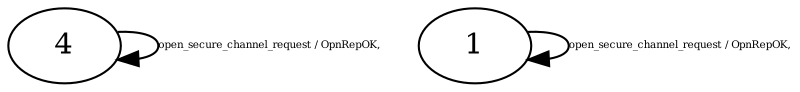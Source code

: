 digraph "Automata" { 
	 "4" [shape=ellipse,style=filled,fillcolor=white,URL="4"];
	 "1" [shape=ellipse,style=filled,fillcolor=white,URL="1"];
	 "4"->"4" [fontsize=5,label="open_secure_channel_request / OpnRepOK,",URL="t57"];
	 "1"->"1" [fontsize=5,label="open_secure_channel_request / OpnRepOK,",URL="t15"];
}
